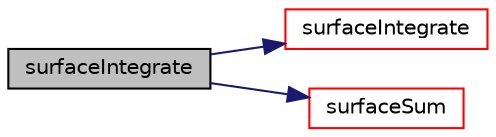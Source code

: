 digraph "surfaceIntegrate"
{
  bgcolor="transparent";
  edge [fontname="Helvetica",fontsize="10",labelfontname="Helvetica",labelfontsize="10"];
  node [fontname="Helvetica",fontsize="10",shape=record];
  rankdir="LR";
  Node1 [label="surfaceIntegrate",height=0.2,width=0.4,color="black", fillcolor="grey75", style="filled", fontcolor="black"];
  Node1 -> Node2 [color="midnightblue",fontsize="10",style="solid",fontname="Helvetica"];
  Node2 [label="surfaceIntegrate",height=0.2,width=0.4,color="red",URL="$a11009.html#aba5bf4c91953aa61f90bc35f6d487fd6"];
  Node1 -> Node3 [color="midnightblue",fontsize="10",style="solid",fontname="Helvetica"];
  Node3 [label="surfaceSum",height=0.2,width=0.4,color="red",URL="$a11009.html#aa0a1e3c4ec02aa6a37f517c4d5270046"];
}
